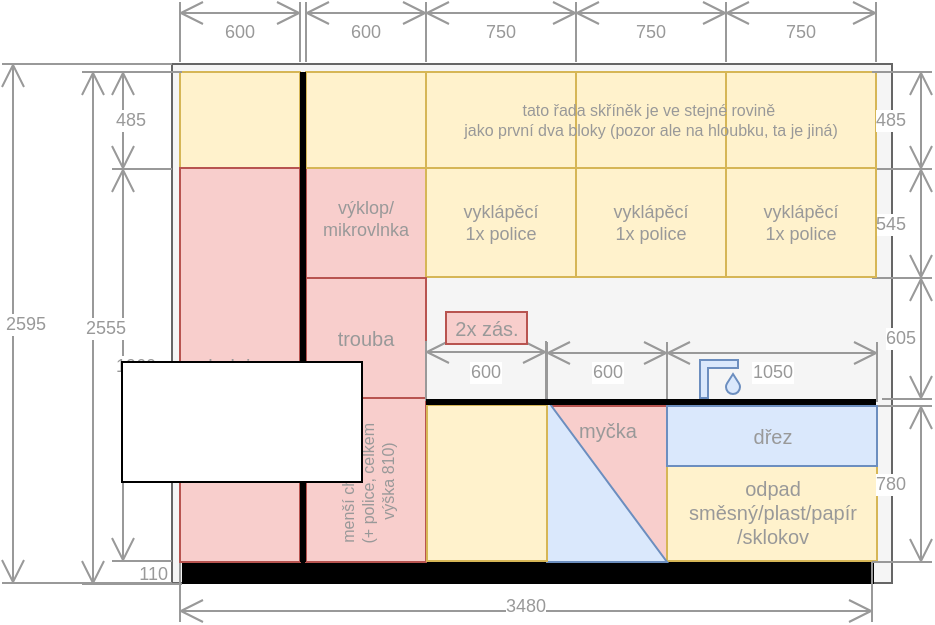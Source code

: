 <mxfile>
    <diagram id="vtQquzI4iVmjjQQ1tL-T" name="Page-1">
        <mxGraphModel dx="237" dy="425" grid="1" gridSize="10" guides="1" tooltips="1" connect="1" arrows="1" fold="1" page="1" pageScale="1" pageWidth="1600" pageHeight="900" math="0" shadow="0">
            <root>
                <mxCell id="0"/>
                <mxCell id="1" parent="0"/>
                <mxCell id="7i4dBzX8qPqZhMVhaeb4-1" value="" style="rounded=0;whiteSpace=wrap;html=1;strokeColor=#666666;fillColor=#f5f5f5;fontColor=#999999;fontSize=10;" parent="1" vertex="1">
                    <mxGeometry x="95" y="41" width="360" height="259.5" as="geometry"/>
                </mxCell>
                <mxCell id="7i4dBzX8qPqZhMVhaeb4-2" value="" style="rounded=0;whiteSpace=wrap;html=1;fillColor=#fff2cc;strokeColor=#d6b656;fontSize=10;fontColor=#999999;" parent="1" vertex="1">
                    <mxGeometry x="99" y="45" width="60" height="48.5" as="geometry"/>
                </mxCell>
                <mxCell id="7i4dBzX8qPqZhMVhaeb4-3" value="" style="rounded=0;whiteSpace=wrap;html=1;fillColor=#f8cecc;strokeColor=#b85450;fontSize=10;" parent="1" vertex="1">
                    <mxGeometry x="162" y="92.5" width="60" height="56" as="geometry"/>
                </mxCell>
                <mxCell id="7i4dBzX8qPqZhMVhaeb4-4" value="" style="rounded=0;whiteSpace=wrap;html=1;fillColor=#000000;fontColor=#999999;strokeColor=none;fontSize=10;flipV=1;" parent="1" vertex="1">
                    <mxGeometry x="100" y="290" width="346" height="11" as="geometry"/>
                </mxCell>
                <mxCell id="7i4dBzX8qPqZhMVhaeb4-5" value="" style="rounded=0;whiteSpace=wrap;html=1;fillColor=#fff2cc;strokeColor=#d6b656;fontSize=10;fontColor=#999999;" parent="1" vertex="1">
                    <mxGeometry x="372" y="45" width="75" height="48.5" as="geometry"/>
                </mxCell>
                <mxCell id="7i4dBzX8qPqZhMVhaeb4-6" value="" style="rounded=0;whiteSpace=wrap;html=1;fillColor=#f8cecc;strokeColor=#b85450;fontSize=10;" parent="1" vertex="1">
                    <mxGeometry x="162" y="200" width="60" height="90" as="geometry"/>
                </mxCell>
                <mxCell id="7i4dBzX8qPqZhMVhaeb4-7" value="110" style="shape=dimension;direction=south;whiteSpace=wrap;html=1;align=right;points=[];verticalAlign=middle;labelBackgroundColor=#ffffff;strokeColor=none;fontSize=9;fontColor=#999999;" parent="1" vertex="1">
                    <mxGeometry x="55" y="290" width="40" height="11" as="geometry"/>
                </mxCell>
                <mxCell id="7i4dBzX8qPqZhMVhaeb4-8" value="myčka" style="rounded=0;whiteSpace=wrap;html=1;fillColor=#f8cecc;strokeColor=#b85450;fontColor=#999999;fontSize=10;verticalAlign=top;" parent="1" vertex="1">
                    <mxGeometry x="282.5" y="212" width="60" height="78" as="geometry"/>
                </mxCell>
                <mxCell id="7i4dBzX8qPqZhMVhaeb4-9" value="3480" style="shape=dimension;direction=east;whiteSpace=wrap;html=1;align=center;points=[];verticalAlign=bottom;spacingTop=-8;labelBackgroundColor=#ffffff;strokeColor=#999999;fontSize=9;fontColor=#999999;" parent="1" vertex="1">
                    <mxGeometry x="99" y="285" width="346" height="35" as="geometry"/>
                </mxCell>
                <mxCell id="7i4dBzX8qPqZhMVhaeb4-10" value="600" style="shape=dimension;direction=west;whiteSpace=wrap;html=1;align=center;points=[];verticalAlign=middle;labelBackgroundColor=#ffffff;strokeColor=#999999;fontSize=9;fontColor=#999999;" parent="1" vertex="1">
                    <mxGeometry x="162" y="10" width="60" height="30" as="geometry"/>
                </mxCell>
                <mxCell id="7i4dBzX8qPqZhMVhaeb4-11" value="605" style="shape=dimension;direction=south;whiteSpace=wrap;html=1;align=left;points=[];verticalAlign=middle;labelBackgroundColor=#ffffff;strokeColor=#999999;flipV=1;flipH=1;fontSize=9;fontColor=#999999;" parent="1" vertex="1">
                    <mxGeometry x="450" y="148" width="25" height="60.5" as="geometry"/>
                </mxCell>
                <mxCell id="7i4dBzX8qPqZhMVhaeb4-12" value="2595" style="shape=dimension;direction=south;whiteSpace=wrap;html=1;align=left;points=[];verticalAlign=middle;labelBackgroundColor=#ffffff;strokeColor=#999999;fontSize=9;fontColor=#999999;" parent="1" vertex="1">
                    <mxGeometry x="10" y="41" width="85" height="259.5" as="geometry"/>
                </mxCell>
                <mxCell id="7i4dBzX8qPqZhMVhaeb4-13" value="1960" style="shape=dimension;direction=south;whiteSpace=wrap;html=1;align=left;points=[];verticalAlign=middle;labelBackgroundColor=#ffffff;strokeColor=#999999;fontSize=9;fontColor=#999999;" parent="1" vertex="1">
                    <mxGeometry x="65" y="93.5" width="30" height="196" as="geometry"/>
                </mxCell>
                <mxCell id="7i4dBzX8qPqZhMVhaeb4-14" value="odpad&lt;br style=&quot;font-size: 10px;&quot;&gt;směsný/plast/papír&lt;div&gt;/sklo&lt;span style=&quot;background-color: initial;&quot;&gt;kov&lt;/span&gt;&lt;/div&gt;" style="rounded=0;whiteSpace=wrap;html=1;fillColor=#fff2cc;strokeColor=#d6b656;fontColor=#999999;fontSize=10;" parent="1" vertex="1">
                    <mxGeometry x="342.5" y="240" width="105" height="49.5" as="geometry"/>
                </mxCell>
                <mxCell id="7i4dBzX8qPqZhMVhaeb4-15" value="600" style="shape=dimension;direction=west;whiteSpace=wrap;html=1;align=center;points=[];verticalAlign=middle;labelBackgroundColor=#ffffff;strokeColor=#999999;fontSize=9;fontColor=#999999;" parent="1" vertex="1">
                    <mxGeometry x="282.5" y="180" width="60" height="30" as="geometry"/>
                </mxCell>
                <mxCell id="7i4dBzX8qPqZhMVhaeb4-16" value="lednice" style="rounded=0;whiteSpace=wrap;html=1;fillColor=#f8cecc;strokeColor=#b85450;fontColor=#999999;fontSize=10;" parent="1" vertex="1">
                    <mxGeometry x="99" y="93" width="60" height="197" as="geometry"/>
                </mxCell>
                <mxCell id="7i4dBzX8qPqZhMVhaeb4-17" value="" style="verticalLabelPosition=bottom;verticalAlign=top;html=1;shape=mxgraph.basic.orthogonal_triangle;strokeColor=#6c8ebf;fillColor=#dae8fc;fontSize=10;fontColor=#999999;" parent="1" vertex="1">
                    <mxGeometry x="282.5" y="209" width="60" height="81" as="geometry"/>
                </mxCell>
                <mxCell id="7i4dBzX8qPqZhMVhaeb4-18" value="" style="rounded=0;whiteSpace=wrap;html=1;fillColor=#fff2cc;strokeColor=#d6b656;fontSize=10;fontColor=#999999;" parent="1" vertex="1">
                    <mxGeometry x="162" y="45" width="60" height="48" as="geometry"/>
                </mxCell>
                <mxCell id="7i4dBzX8qPqZhMVhaeb4-19" value="" style="rounded=0;whiteSpace=wrap;html=1;fillColor=#fff2cc;strokeColor=#d6b656;fontSize=10;fontColor=#999999;" parent="1" vertex="1">
                    <mxGeometry x="222" y="45" width="75" height="48.5" as="geometry"/>
                </mxCell>
                <mxCell id="7i4dBzX8qPqZhMVhaeb4-20" value="" style="rounded=0;whiteSpace=wrap;html=1;fillColor=#fff2cc;strokeColor=#d6b656;fontSize=10;fontColor=#999999;" parent="1" vertex="1">
                    <mxGeometry x="297" y="45" width="75" height="48.5" as="geometry"/>
                </mxCell>
                <mxCell id="7i4dBzX8qPqZhMVhaeb4-21" value="750" style="shape=dimension;direction=west;whiteSpace=wrap;html=1;align=center;points=[];verticalAlign=middle;labelBackgroundColor=#ffffff;strokeColor=#999999;fontSize=9;fontColor=#999999;" parent="1" vertex="1">
                    <mxGeometry x="222" y="10" width="75" height="30" as="geometry"/>
                </mxCell>
                <mxCell id="7i4dBzX8qPqZhMVhaeb4-22" value="750" style="shape=dimension;direction=west;whiteSpace=wrap;html=1;align=center;points=[];verticalAlign=middle;labelBackgroundColor=#ffffff;strokeColor=#999999;fontSize=9;fontColor=#999999;" parent="1" vertex="1">
                    <mxGeometry x="372" y="10" width="75" height="30" as="geometry"/>
                </mxCell>
                <mxCell id="7i4dBzX8qPqZhMVhaeb4-23" value="2555" style="shape=dimension;direction=south;whiteSpace=wrap;html=1;align=left;points=[];verticalAlign=middle;labelBackgroundColor=#ffffff;strokeColor=#999999;fontSize=9;fontColor=#999999;" parent="1" vertex="1">
                    <mxGeometry x="50" y="45" width="50" height="256" as="geometry"/>
                </mxCell>
                <mxCell id="7i4dBzX8qPqZhMVhaeb4-24" value="485" style="shape=dimension;direction=south;whiteSpace=wrap;html=1;align=left;points=[];verticalAlign=middle;labelBackgroundColor=#ffffff;strokeColor=#999999;flipV=1;flipH=1;fontSize=9;fontColor=#999999;" parent="1" vertex="1">
                    <mxGeometry x="445" y="45" width="30" height="48.5" as="geometry"/>
                </mxCell>
                <mxCell id="7i4dBzX8qPqZhMVhaeb4-25" value="&lt;span style=&quot;font-size: 9px;&quot;&gt;vyklápěcí&lt;/span&gt;&lt;div style=&quot;font-size: 9px;&quot;&gt;&lt;span style=&quot;font-size: 9px;&quot;&gt;1x police&lt;/span&gt;&lt;/div&gt;" style="rounded=0;whiteSpace=wrap;html=1;fillColor=#fff2cc;strokeColor=#d6b656;fontSize=9;fontColor=#999999;" parent="1" vertex="1">
                    <mxGeometry x="222" y="93" width="75" height="54.5" as="geometry"/>
                </mxCell>
                <mxCell id="7i4dBzX8qPqZhMVhaeb4-26" value="vyklápěcí&lt;div style=&quot;font-size: 9px;&quot;&gt;1x police&lt;/div&gt;" style="rounded=0;whiteSpace=wrap;html=1;fillColor=#fff2cc;strokeColor=#d6b656;fontSize=9;fontColor=#999999;" parent="1" vertex="1">
                    <mxGeometry x="297" y="93" width="75" height="54.5" as="geometry"/>
                </mxCell>
                <mxCell id="7i4dBzX8qPqZhMVhaeb4-27" value="545" style="shape=dimension;direction=south;whiteSpace=wrap;html=1;align=left;points=[];verticalAlign=middle;labelBackgroundColor=#ffffff;strokeColor=#999999;flipV=1;flipH=1;fontSize=9;fontColor=#999999;" parent="1" vertex="1">
                    <mxGeometry x="445" y="93.5" width="30" height="54.5" as="geometry"/>
                </mxCell>
                <mxCell id="7i4dBzX8qPqZhMVhaeb4-28" value="485" style="shape=dimension;direction=south;whiteSpace=wrap;html=1;align=left;points=[];verticalAlign=middle;labelBackgroundColor=#ffffff;strokeColor=#999999;flipV=1;flipH=0;fontSize=9;fontColor=#999999;" parent="1" vertex="1">
                    <mxGeometry x="65" y="45" width="30" height="48.5" as="geometry"/>
                </mxCell>
                <mxCell id="7i4dBzX8qPqZhMVhaeb4-29" value="780" style="shape=dimension;direction=south;whiteSpace=wrap;html=1;align=left;points=[];verticalAlign=middle;labelBackgroundColor=#ffffff;strokeColor=#999999;flipV=1;flipH=1;fontSize=9;fontColor=#999999;" parent="1" vertex="1">
                    <mxGeometry x="445" y="212" width="30" height="78" as="geometry"/>
                </mxCell>
                <mxCell id="7i4dBzX8qPqZhMVhaeb4-30" value="trouba" style="rounded=0;whiteSpace=wrap;html=1;fillColor=#f8cecc;strokeColor=#b85450;fontColor=#999999;fontSize=10;" parent="1" vertex="1">
                    <mxGeometry x="162" y="148" width="60" height="60" as="geometry"/>
                </mxCell>
                <mxCell id="7i4dBzX8qPqZhMVhaeb4-31" value="výklop/&#10;mikrovlnka" style="text;overflow=hidden;rounded=0;align=center;fontSize=9;fontStyle=0;fontColor=#999999;textShadow=0;" parent="1" vertex="1">
                    <mxGeometry x="152" y="101" width="80" height="40" as="geometry"/>
                </mxCell>
                <mxCell id="7i4dBzX8qPqZhMVhaeb4-32" value="600" style="shape=dimension;direction=west;whiteSpace=wrap;html=1;align=center;points=[];verticalAlign=middle;labelBackgroundColor=#ffffff;strokeColor=#999999;fontSize=9;fontColor=#999999;" parent="1" vertex="1">
                    <mxGeometry x="99" y="10" width="60" height="30" as="geometry"/>
                </mxCell>
                <mxCell id="7i4dBzX8qPqZhMVhaeb4-33" value="" style="rounded=0;whiteSpace=wrap;html=1;fillColor=#000000;strokeColor=none;fontSize=10;fontColor=#999999;" parent="1" vertex="1">
                    <mxGeometry x="159" y="45" width="3" height="245" as="geometry"/>
                </mxCell>
                <mxCell id="7i4dBzX8qPqZhMVhaeb4-34" value="menší chladnička&#10;(+ police, celkem &#10;výška 810)" style="text;overflow=hidden;rounded=0;align=center;fontSize=8;fontStyle=0;fontColor=#999999;textShadow=0;rotation=-90;" parent="1" vertex="1">
                    <mxGeometry x="152" y="229.5" width="80" height="40" as="geometry"/>
                </mxCell>
                <mxCell id="7i4dBzX8qPqZhMVhaeb4-35" value="vyklápěcí&lt;div style=&quot;font-size: 9px;&quot;&gt;1x police&lt;/div&gt;" style="rounded=0;whiteSpace=wrap;html=1;fillColor=#fff2cc;strokeColor=#d6b656;fontSize=9;fontColor=#999999;" parent="1" vertex="1">
                    <mxGeometry x="372" y="93" width="75" height="54.5" as="geometry"/>
                </mxCell>
                <mxCell id="7i4dBzX8qPqZhMVhaeb4-36" value="750" style="shape=dimension;direction=west;whiteSpace=wrap;html=1;align=center;points=[];verticalAlign=middle;labelBackgroundColor=#ffffff;strokeColor=#999999;fontSize=9;fontColor=#999999;" parent="1" vertex="1">
                    <mxGeometry x="297" y="10" width="75" height="30" as="geometry"/>
                </mxCell>
                <mxCell id="7i4dBzX8qPqZhMVhaeb4-37" value="600" style="shape=dimension;direction=west;whiteSpace=wrap;html=1;align=center;points=[];verticalAlign=middle;labelBackgroundColor=#ffffff;strokeColor=#999999;fontSize=9;fontColor=#999999;" parent="1" vertex="1">
                    <mxGeometry x="222" y="179.5" width="60" height="30" as="geometry"/>
                </mxCell>
                <mxCell id="7i4dBzX8qPqZhMVhaeb4-38" value="1050" style="shape=dimension;direction=west;whiteSpace=wrap;html=1;align=center;points=[];verticalAlign=middle;labelBackgroundColor=#ffffff;strokeColor=#999999;fontSize=9;fontColor=#999999;" parent="1" vertex="1">
                    <mxGeometry x="342.5" y="180" width="105" height="30" as="geometry"/>
                </mxCell>
                <mxCell id="7i4dBzX8qPqZhMVhaeb4-39" value="dřez" style="rounded=0;whiteSpace=wrap;html=1;fillColor=#dae8fc;strokeColor=#6c8ebf;fontSize=10;fontColor=#999999;" parent="1" vertex="1">
                    <mxGeometry x="342.5" y="212" width="105" height="30" as="geometry"/>
                </mxCell>
                <mxCell id="7i4dBzX8qPqZhMVhaeb4-40" value="" style="rounded=0;whiteSpace=wrap;html=1;fillColor=#fff2cc;strokeColor=#d6b656;fontSize=10;verticalAlign=top;" parent="1" vertex="1">
                    <mxGeometry x="222.5" y="211.5" width="60" height="78" as="geometry"/>
                </mxCell>
                <mxCell id="7i4dBzX8qPqZhMVhaeb4-41" value="" style="rounded=0;whiteSpace=wrap;html=1;fillColor=#000000;strokeColor=none;fontSize=10;fontColor=#999999;rotation=90;" parent="1" vertex="1">
                    <mxGeometry x="333" y="97.5" width="3" height="225" as="geometry"/>
                </mxCell>
                <mxCell id="7i4dBzX8qPqZhMVhaeb4-42" value="tato řada skříněk je ve stejné rovině &#10;jako první dva bloky (pozor ale na hloubku, ta je jiná)&#10;" style="text;overflow=hidden;rounded=0;align=center;fontSize=8;fontStyle=0;fontColor=#999999;textShadow=0;" parent="1" vertex="1">
                    <mxGeometry x="239.5" y="53" width="190" height="40" as="geometry"/>
                </mxCell>
                <mxCell id="7i4dBzX8qPqZhMVhaeb4-43" value="" style="shape=corner;whiteSpace=wrap;html=1;dx=4;dy=4;fillColor=#dae8fc;strokeColor=#6c8ebf;" parent="1" vertex="1">
                    <mxGeometry x="359" y="189" width="19" height="19" as="geometry"/>
                </mxCell>
                <mxCell id="7i4dBzX8qPqZhMVhaeb4-44" value="" style="verticalLabelPosition=bottom;verticalAlign=top;html=1;shape=mxgraph.basic.drop;fillColor=#dae8fc;strokeColor=#6c8ebf;" parent="1" vertex="1">
                    <mxGeometry x="372" y="196" width="7" height="10" as="geometry"/>
                </mxCell>
                <mxCell id="f0tLCdPZ7aqmvl3l-2kI-1" value="2x zás." style="rounded=0;whiteSpace=wrap;html=1;fillColor=#f8cecc;strokeColor=#b85450;fontColor=#999999;fontSize=10;" parent="1" vertex="1">
                    <mxGeometry x="232" y="165" width="40.5" height="16" as="geometry"/>
                </mxCell>
                <mxCell id="2" value="" style="whiteSpace=wrap;html=1;" vertex="1" parent="1">
                    <mxGeometry x="70" y="190" width="120" height="60" as="geometry"/>
                </mxCell>
            </root>
        </mxGraphModel>
    </diagram>
</mxfile>